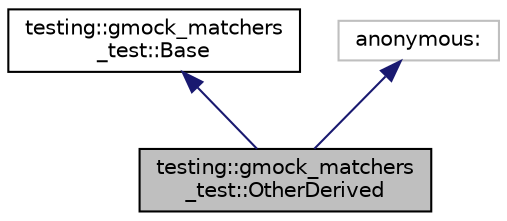 digraph "testing::gmock_matchers_test::OtherDerived"
{
  edge [fontname="Helvetica",fontsize="10",labelfontname="Helvetica",labelfontsize="10"];
  node [fontname="Helvetica",fontsize="10",shape=record];
  Node3 [label="testing::gmock_matchers\l_test::OtherDerived",height=0.2,width=0.4,color="black", fillcolor="grey75", style="filled", fontcolor="black"];
  Node4 -> Node3 [dir="back",color="midnightblue",fontsize="10",style="solid",fontname="Helvetica"];
  Node4 [label="testing::gmock_matchers\l_test::Base",height=0.2,width=0.4,color="black", fillcolor="white", style="filled",URL="$classtesting_1_1gmock__matchers__test_1_1_base.html"];
  Node5 -> Node3 [dir="back",color="midnightblue",fontsize="10",style="solid",fontname="Helvetica"];
  Node5 [label="anonymous:",height=0.2,width=0.4,color="grey75", fillcolor="white", style="filled"];
}
